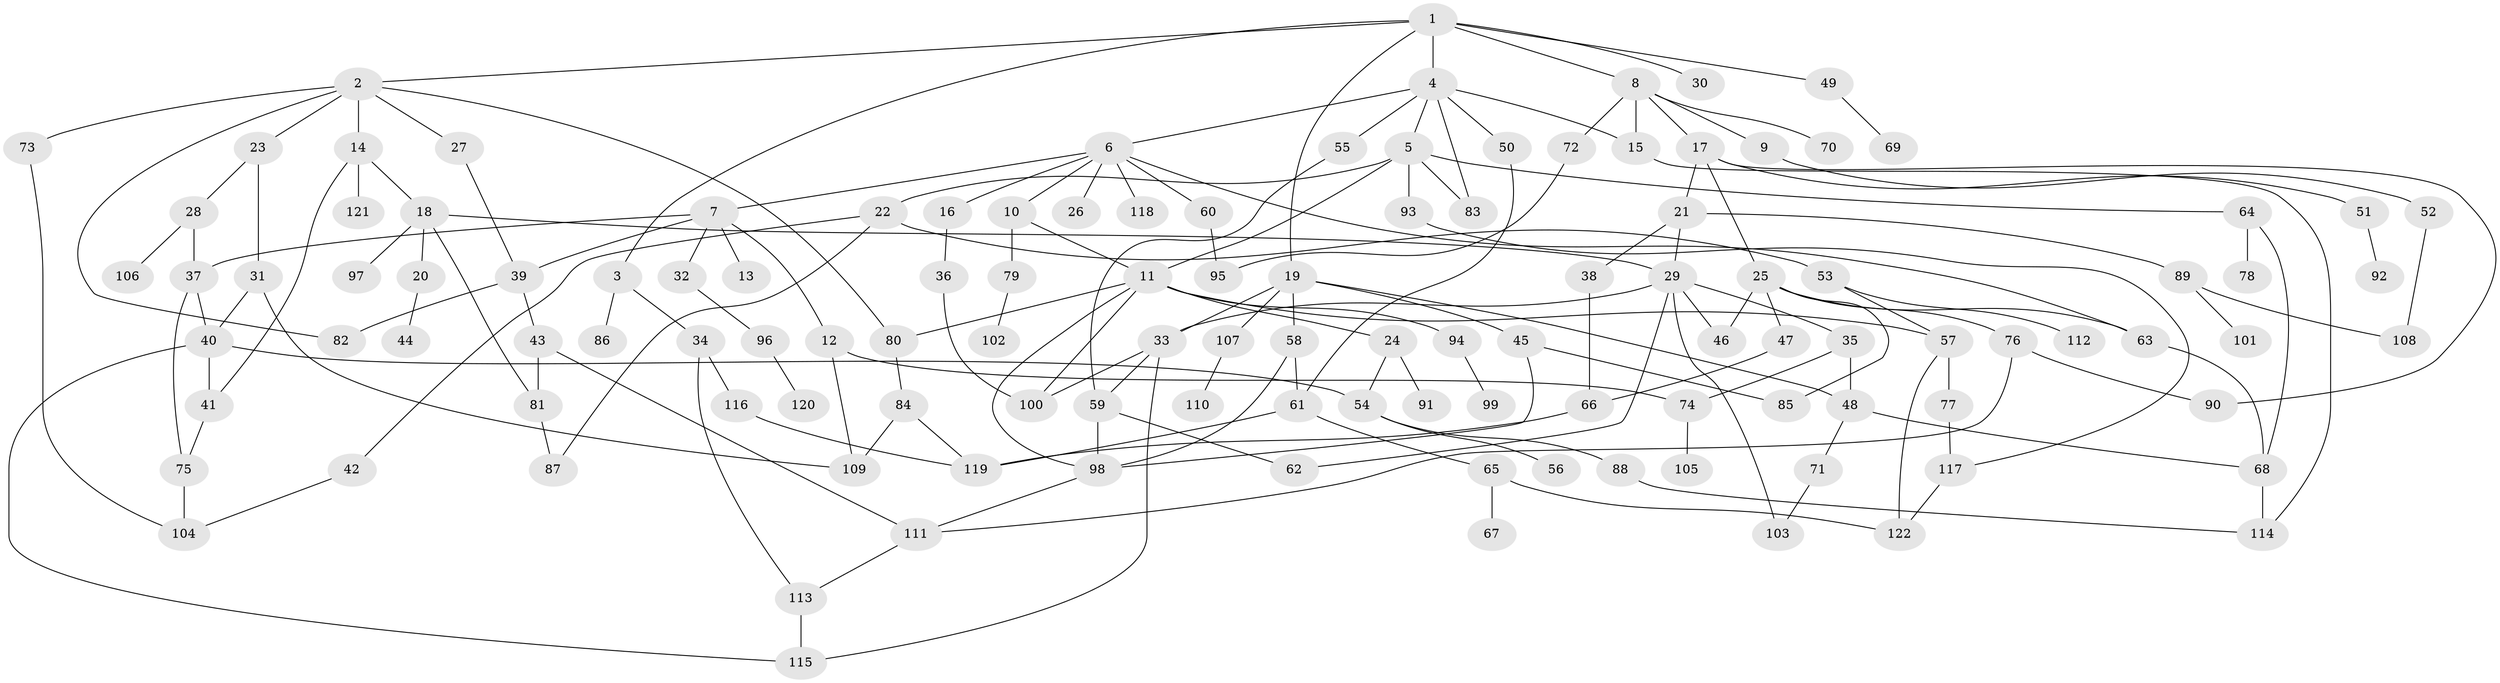 // Generated by graph-tools (version 1.1) at 2025/00/03/09/25 03:00:57]
// undirected, 122 vertices, 174 edges
graph export_dot {
graph [start="1"]
  node [color=gray90,style=filled];
  1;
  2;
  3;
  4;
  5;
  6;
  7;
  8;
  9;
  10;
  11;
  12;
  13;
  14;
  15;
  16;
  17;
  18;
  19;
  20;
  21;
  22;
  23;
  24;
  25;
  26;
  27;
  28;
  29;
  30;
  31;
  32;
  33;
  34;
  35;
  36;
  37;
  38;
  39;
  40;
  41;
  42;
  43;
  44;
  45;
  46;
  47;
  48;
  49;
  50;
  51;
  52;
  53;
  54;
  55;
  56;
  57;
  58;
  59;
  60;
  61;
  62;
  63;
  64;
  65;
  66;
  67;
  68;
  69;
  70;
  71;
  72;
  73;
  74;
  75;
  76;
  77;
  78;
  79;
  80;
  81;
  82;
  83;
  84;
  85;
  86;
  87;
  88;
  89;
  90;
  91;
  92;
  93;
  94;
  95;
  96;
  97;
  98;
  99;
  100;
  101;
  102;
  103;
  104;
  105;
  106;
  107;
  108;
  109;
  110;
  111;
  112;
  113;
  114;
  115;
  116;
  117;
  118;
  119;
  120;
  121;
  122;
  1 -- 2;
  1 -- 3;
  1 -- 4;
  1 -- 8;
  1 -- 19;
  1 -- 30;
  1 -- 49;
  2 -- 14;
  2 -- 23;
  2 -- 27;
  2 -- 73;
  2 -- 80;
  2 -- 82;
  3 -- 34;
  3 -- 86;
  4 -- 5;
  4 -- 6;
  4 -- 50;
  4 -- 55;
  4 -- 83;
  4 -- 15;
  5 -- 22;
  5 -- 64;
  5 -- 83;
  5 -- 93;
  5 -- 11;
  6 -- 7;
  6 -- 10;
  6 -- 16;
  6 -- 26;
  6 -- 60;
  6 -- 118;
  6 -- 63;
  7 -- 12;
  7 -- 13;
  7 -- 32;
  7 -- 37;
  7 -- 39;
  8 -- 9;
  8 -- 15;
  8 -- 17;
  8 -- 70;
  8 -- 72;
  9 -- 52;
  10 -- 11;
  10 -- 79;
  11 -- 24;
  11 -- 94;
  11 -- 100;
  11 -- 98;
  11 -- 57;
  11 -- 80;
  12 -- 74;
  12 -- 109;
  14 -- 18;
  14 -- 121;
  14 -- 41;
  15 -- 114;
  16 -- 36;
  17 -- 21;
  17 -- 25;
  17 -- 51;
  17 -- 90;
  18 -- 20;
  18 -- 29;
  18 -- 81;
  18 -- 97;
  19 -- 33;
  19 -- 45;
  19 -- 48;
  19 -- 58;
  19 -- 107;
  20 -- 44;
  21 -- 38;
  21 -- 89;
  21 -- 29;
  22 -- 42;
  22 -- 53;
  22 -- 87;
  23 -- 28;
  23 -- 31;
  24 -- 91;
  24 -- 54;
  25 -- 47;
  25 -- 63;
  25 -- 76;
  25 -- 85;
  25 -- 46;
  27 -- 39;
  28 -- 106;
  28 -- 37;
  29 -- 35;
  29 -- 46;
  29 -- 62;
  29 -- 103;
  29 -- 33;
  31 -- 109;
  31 -- 40;
  32 -- 96;
  33 -- 115;
  33 -- 59;
  33 -- 100;
  34 -- 113;
  34 -- 116;
  35 -- 74;
  35 -- 48;
  36 -- 100;
  37 -- 40;
  37 -- 75;
  38 -- 66;
  39 -- 43;
  39 -- 82;
  40 -- 41;
  40 -- 54;
  40 -- 115;
  41 -- 75;
  42 -- 104;
  43 -- 111;
  43 -- 81;
  45 -- 85;
  45 -- 98;
  47 -- 66;
  48 -- 71;
  48 -- 68;
  49 -- 69;
  50 -- 61;
  51 -- 92;
  52 -- 108;
  53 -- 57;
  53 -- 112;
  54 -- 56;
  54 -- 88;
  55 -- 59;
  57 -- 77;
  57 -- 122;
  58 -- 98;
  58 -- 61;
  59 -- 62;
  59 -- 98;
  60 -- 95;
  61 -- 65;
  61 -- 119;
  63 -- 68;
  64 -- 78;
  64 -- 68;
  65 -- 67;
  65 -- 122;
  66 -- 119;
  68 -- 114;
  71 -- 103;
  72 -- 95;
  73 -- 104;
  74 -- 105;
  75 -- 104;
  76 -- 90;
  76 -- 111;
  77 -- 117;
  79 -- 102;
  80 -- 84;
  81 -- 87;
  84 -- 119;
  84 -- 109;
  88 -- 114;
  89 -- 101;
  89 -- 108;
  93 -- 117;
  94 -- 99;
  96 -- 120;
  98 -- 111;
  107 -- 110;
  111 -- 113;
  113 -- 115;
  116 -- 119;
  117 -- 122;
}
